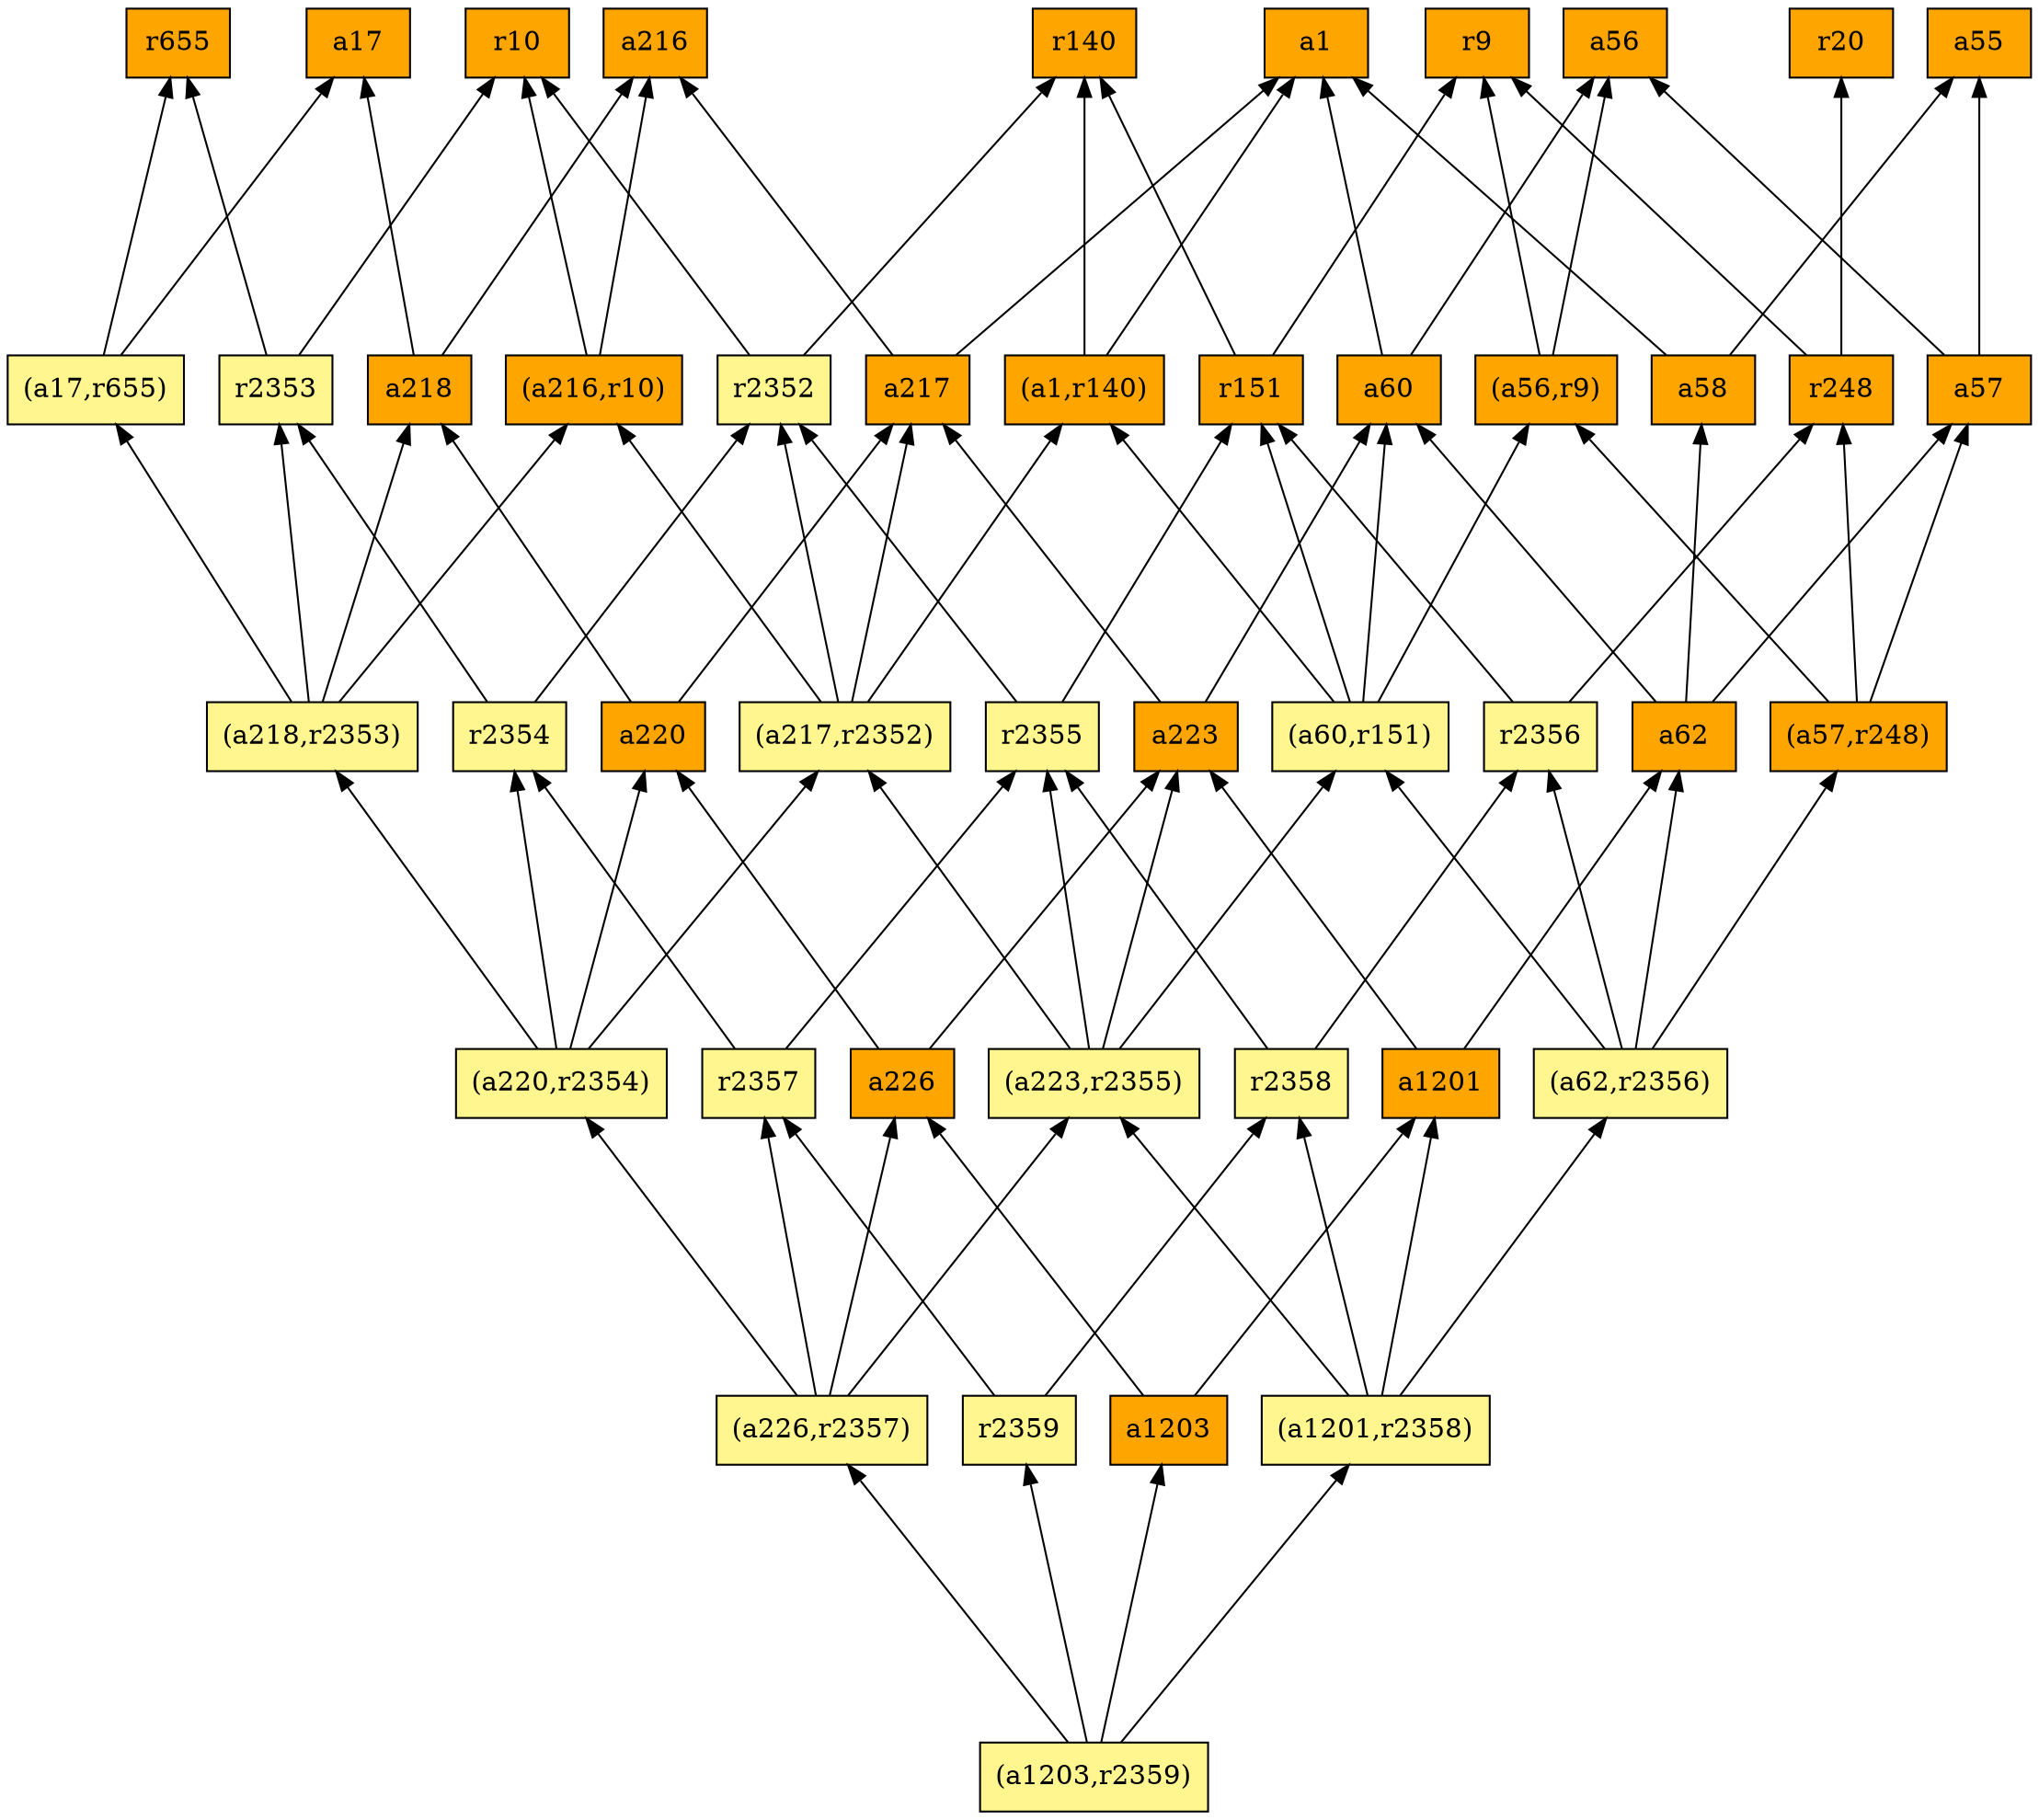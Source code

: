 digraph G {
rankdir=BT;ranksep="2.0";
"a216" [shape=record,fillcolor=orange,style=filled,label="{a216}"];
"a1201" [shape=record,fillcolor=orange,style=filled,label="{a1201}"];
"(a1201,r2358)" [shape=record,fillcolor=khaki1,style=filled,label="{(a1201,r2358)}"];
"a57" [shape=record,fillcolor=orange,style=filled,label="{a57}"];
"r2359" [shape=record,fillcolor=khaki1,style=filled,label="{r2359}"];
"a223" [shape=record,fillcolor=orange,style=filled,label="{a223}"];
"r2354" [shape=record,fillcolor=khaki1,style=filled,label="{r2354}"];
"r2355" [shape=record,fillcolor=khaki1,style=filled,label="{r2355}"];
"r9" [shape=record,fillcolor=orange,style=filled,label="{r9}"];
"(a226,r2357)" [shape=record,fillcolor=khaki1,style=filled,label="{(a226,r2357)}"];
"a62" [shape=record,fillcolor=orange,style=filled,label="{a62}"];
"a218" [shape=record,fillcolor=orange,style=filled,label="{a218}"];
"a220" [shape=record,fillcolor=orange,style=filled,label="{a220}"];
"(a216,r10)" [shape=record,fillcolor=orange,style=filled,label="{(a216,r10)}"];
"r2357" [shape=record,fillcolor=khaki1,style=filled,label="{r2357}"];
"(a57,r248)" [shape=record,fillcolor=orange,style=filled,label="{(a57,r248)}"];
"(a56,r9)" [shape=record,fillcolor=orange,style=filled,label="{(a56,r9)}"];
"a55" [shape=record,fillcolor=orange,style=filled,label="{a55}"];
"a217" [shape=record,fillcolor=orange,style=filled,label="{a217}"];
"r2358" [shape=record,fillcolor=khaki1,style=filled,label="{r2358}"];
"r2352" [shape=record,fillcolor=khaki1,style=filled,label="{r2352}"];
"r2353" [shape=record,fillcolor=khaki1,style=filled,label="{r2353}"];
"a58" [shape=record,fillcolor=orange,style=filled,label="{a58}"];
"(a1,r140)" [shape=record,fillcolor=orange,style=filled,label="{(a1,r140)}"];
"a56" [shape=record,fillcolor=orange,style=filled,label="{a56}"];
"a226" [shape=record,fillcolor=orange,style=filled,label="{a226}"];
"a17" [shape=record,fillcolor=orange,style=filled,label="{a17}"];
"r2356" [shape=record,fillcolor=khaki1,style=filled,label="{r2356}"];
"(a60,r151)" [shape=record,fillcolor=khaki1,style=filled,label="{(a60,r151)}"];
"(a62,r2356)" [shape=record,fillcolor=khaki1,style=filled,label="{(a62,r2356)}"];
"r151" [shape=record,fillcolor=orange,style=filled,label="{r151}"];
"(a220,r2354)" [shape=record,fillcolor=khaki1,style=filled,label="{(a220,r2354)}"];
"(a17,r655)" [shape=record,fillcolor=khaki1,style=filled,label="{(a17,r655)}"];
"(a218,r2353)" [shape=record,fillcolor=khaki1,style=filled,label="{(a218,r2353)}"];
"a1" [shape=record,fillcolor=orange,style=filled,label="{a1}"];
"r140" [shape=record,fillcolor=orange,style=filled,label="{r140}"];
"a60" [shape=record,fillcolor=orange,style=filled,label="{a60}"];
"r248" [shape=record,fillcolor=orange,style=filled,label="{r248}"];
"(a1203,r2359)" [shape=record,fillcolor=khaki1,style=filled,label="{(a1203,r2359)}"];
"(a223,r2355)" [shape=record,fillcolor=khaki1,style=filled,label="{(a223,r2355)}"];
"r20" [shape=record,fillcolor=orange,style=filled,label="{r20}"];
"r655" [shape=record,fillcolor=orange,style=filled,label="{r655}"];
"(a217,r2352)" [shape=record,fillcolor=khaki1,style=filled,label="{(a217,r2352)}"];
"a1203" [shape=record,fillcolor=orange,style=filled,label="{a1203}"];
"r10" [shape=record,fillcolor=orange,style=filled,label="{r10}"];
"a1201" -> "a62"
"a1201" -> "a223"
"(a1201,r2358)" -> "a1201"
"(a1201,r2358)" -> "(a223,r2355)"
"(a1201,r2358)" -> "(a62,r2356)"
"(a1201,r2358)" -> "r2358"
"a57" -> "a56"
"a57" -> "a55"
"r2359" -> "r2357"
"r2359" -> "r2358"
"a223" -> "a60"
"a223" -> "a217"
"r2354" -> "r2352"
"r2354" -> "r2353"
"r2355" -> "r2352"
"r2355" -> "r151"
"(a226,r2357)" -> "(a220,r2354)"
"(a226,r2357)" -> "r2357"
"(a226,r2357)" -> "a226"
"(a226,r2357)" -> "(a223,r2355)"
"a62" -> "a58"
"a62" -> "a60"
"a62" -> "a57"
"a218" -> "a216"
"a218" -> "a17"
"a220" -> "a217"
"a220" -> "a218"
"(a216,r10)" -> "a216"
"(a216,r10)" -> "r10"
"r2357" -> "r2354"
"r2357" -> "r2355"
"(a57,r248)" -> "a57"
"(a57,r248)" -> "(a56,r9)"
"(a57,r248)" -> "r248"
"(a56,r9)" -> "r9"
"(a56,r9)" -> "a56"
"a217" -> "a1"
"a217" -> "a216"
"r2358" -> "r2356"
"r2358" -> "r2355"
"r2352" -> "r10"
"r2352" -> "r140"
"r2353" -> "r655"
"r2353" -> "r10"
"a58" -> "a1"
"a58" -> "a55"
"(a1,r140)" -> "a1"
"(a1,r140)" -> "r140"
"a226" -> "a220"
"a226" -> "a223"
"r2356" -> "r248"
"r2356" -> "r151"
"(a60,r151)" -> "a60"
"(a60,r151)" -> "(a1,r140)"
"(a60,r151)" -> "(a56,r9)"
"(a60,r151)" -> "r151"
"(a62,r2356)" -> "(a57,r248)"
"(a62,r2356)" -> "r2356"
"(a62,r2356)" -> "(a60,r151)"
"(a62,r2356)" -> "a62"
"r151" -> "r9"
"r151" -> "r140"
"(a220,r2354)" -> "a220"
"(a220,r2354)" -> "(a218,r2353)"
"(a220,r2354)" -> "r2354"
"(a220,r2354)" -> "(a217,r2352)"
"(a17,r655)" -> "r655"
"(a17,r655)" -> "a17"
"(a218,r2353)" -> "(a216,r10)"
"(a218,r2353)" -> "r2353"
"(a218,r2353)" -> "(a17,r655)"
"(a218,r2353)" -> "a218"
"a60" -> "a1"
"a60" -> "a56"
"r248" -> "r9"
"r248" -> "r20"
"(a1203,r2359)" -> "(a1201,r2358)"
"(a1203,r2359)" -> "r2359"
"(a1203,r2359)" -> "a1203"
"(a1203,r2359)" -> "(a226,r2357)"
"(a223,r2355)" -> "a223"
"(a223,r2355)" -> "(a60,r151)"
"(a223,r2355)" -> "r2355"
"(a223,r2355)" -> "(a217,r2352)"
"(a217,r2352)" -> "(a1,r140)"
"(a217,r2352)" -> "a217"
"(a217,r2352)" -> "r2352"
"(a217,r2352)" -> "(a216,r10)"
"a1203" -> "a1201"
"a1203" -> "a226"
}